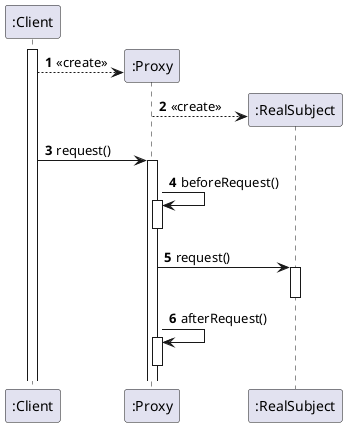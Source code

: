 @startuml proxy
autonumber

participant ":Client" as client
participant ":Proxy" as proxy
participant ":RealSubject" as subject

activate client
client --> proxy ** : <<create>>
proxy --> subject ** : <<create>>
client -> proxy : request()
activate proxy
proxy -> proxy : beforeRequest()
activate proxy
deactivate proxy
proxy -> subject : request()
activate subject
deactivate subject
proxy -> proxy : afterRequest()
activate proxy
deactivate proxy
@enduml
